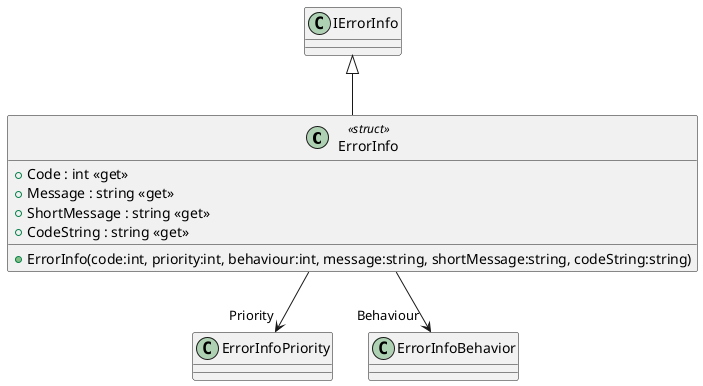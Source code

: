 @startuml
class ErrorInfo <<struct>> {
    + ErrorInfo(code:int, priority:int, behaviour:int, message:string, shortMessage:string, codeString:string)
    + Code : int <<get>>
    + Message : string <<get>>
    + ShortMessage : string <<get>>
    + CodeString : string <<get>>
}
IErrorInfo <|-- ErrorInfo
ErrorInfo --> "Priority" ErrorInfoPriority
ErrorInfo --> "Behaviour" ErrorInfoBehavior
@enduml
